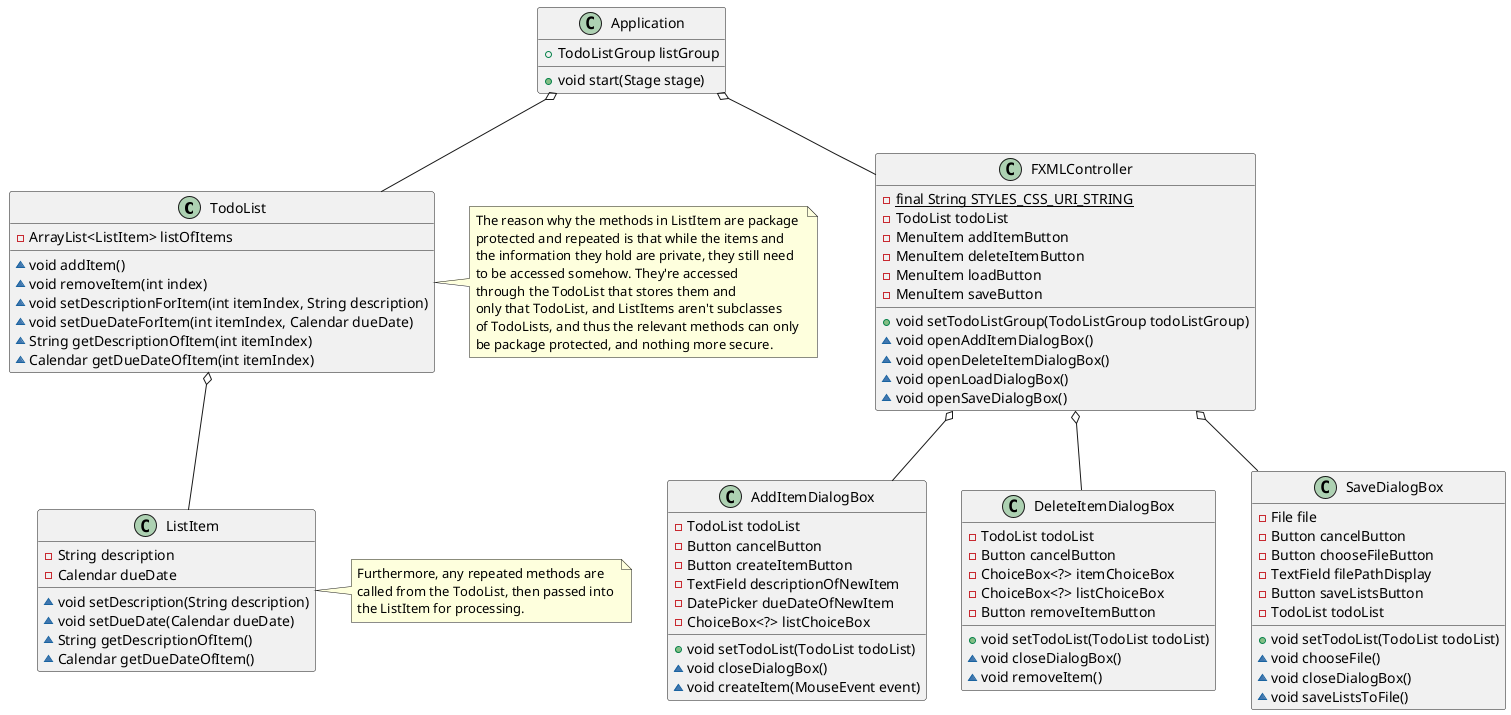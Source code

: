 @startuml
TodoList o-- ListItem
Application o-- TodoList
Application o-- FXMLController
FXMLController o-- AddItemDialogBox
FXMLController o-- DeleteItemDialogBox
FXMLController o-- SaveDialogBox

class SaveDialogBox {
-File file
-Button cancelButton
-Button chooseFileButton
-TextField filePathDisplay
-Button saveListsButton
-TodoList todoList
+void setTodoList(TodoList todoList)
~void chooseFile()
~void closeDialogBox()
~void saveListsToFile()
}

class DeleteItemDialogBox {
-TodoList todoList
-Button cancelButton
-ChoiceBox<?> itemChoiceBox
-ChoiceBox<?> listChoiceBox
-Button removeItemButton
+void setTodoList(TodoList todoList)
~void closeDialogBox()
~void removeItem()
}

class AddItemDialogBox {
-TodoList todoList
-Button cancelButton
-Button createItemButton
-TextField descriptionOfNewItem
-DatePicker dueDateOfNewItem
-ChoiceBox<?> listChoiceBox
+void setTodoList(TodoList todoList)
~void closeDialogBox()
~void createItem(MouseEvent event)
}

class FXMLController {
-{static} final String STYLES_CSS_URI_STRING
-TodoList todoList
-MenuItem addItemButton
-MenuItem deleteItemButton
-MenuItem loadButton
-MenuItem saveButton
+void setTodoListGroup(TodoListGroup todoListGroup)
~void openAddItemDialogBox()
~void openDeleteItemDialogBox()
~void openLoadDialogBox()
~void openSaveDialogBox()
}

class Application {
+TodoListGroup listGroup
+void start(Stage stage)
}

note right of TodoList : The reason why the methods in ListItem are package\nprotected and repeated is that while the items and\nthe information they hold are private, they still need\nto be accessed somehow. They're accessed\nthrough the TodoList that stores them and\nonly that TodoList, and ListItems aren't subclasses \nof TodoLists, and thus the relevant methods can only \nbe package protected, and nothing more secure.

note right of ListItem : Furthermore, any repeated methods are \ncalled from the TodoList, then passed into \nthe ListItem for processing.

class TodoList {
-ArrayList<ListItem> listOfItems
~void addItem()
~void removeItem(int index)
~void setDescriptionForItem(int itemIndex, String description)
~void setDueDateForItem(int itemIndex, Calendar dueDate)
~String getDescriptionOfItem(int itemIndex)
~Calendar getDueDateOfItem(int itemIndex)
}

class ListItem {
-String description
-Calendar dueDate
~void setDescription(String description)
~void setDueDate(Calendar dueDate)
~String getDescriptionOfItem()
~Calendar getDueDateOfItem()
}
@enduml